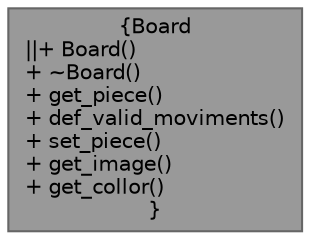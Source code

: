 digraph "Board"
{
 // LATEX_PDF_SIZE
  bgcolor="transparent";
  edge [fontname=Helvetica,fontsize=10,labelfontname=Helvetica,labelfontsize=10];
  node [fontname=Helvetica,fontsize=10,shape=box,height=0.2,width=0.4];
  Node1 [label="{Board\n||+ Board()\l+ ~Board()\l+ get_piece()\l+ def_valid_moviments()\l+ set_piece()\l+ get_image()\l+ get_collor()\l}",height=0.2,width=0.4,color="gray40", fillcolor="grey60", style="filled", fontcolor="black",tooltip="Cria a matriz do tabuleiro, as matrizes de ataque, as funções a serem chamadas na main."];
}
